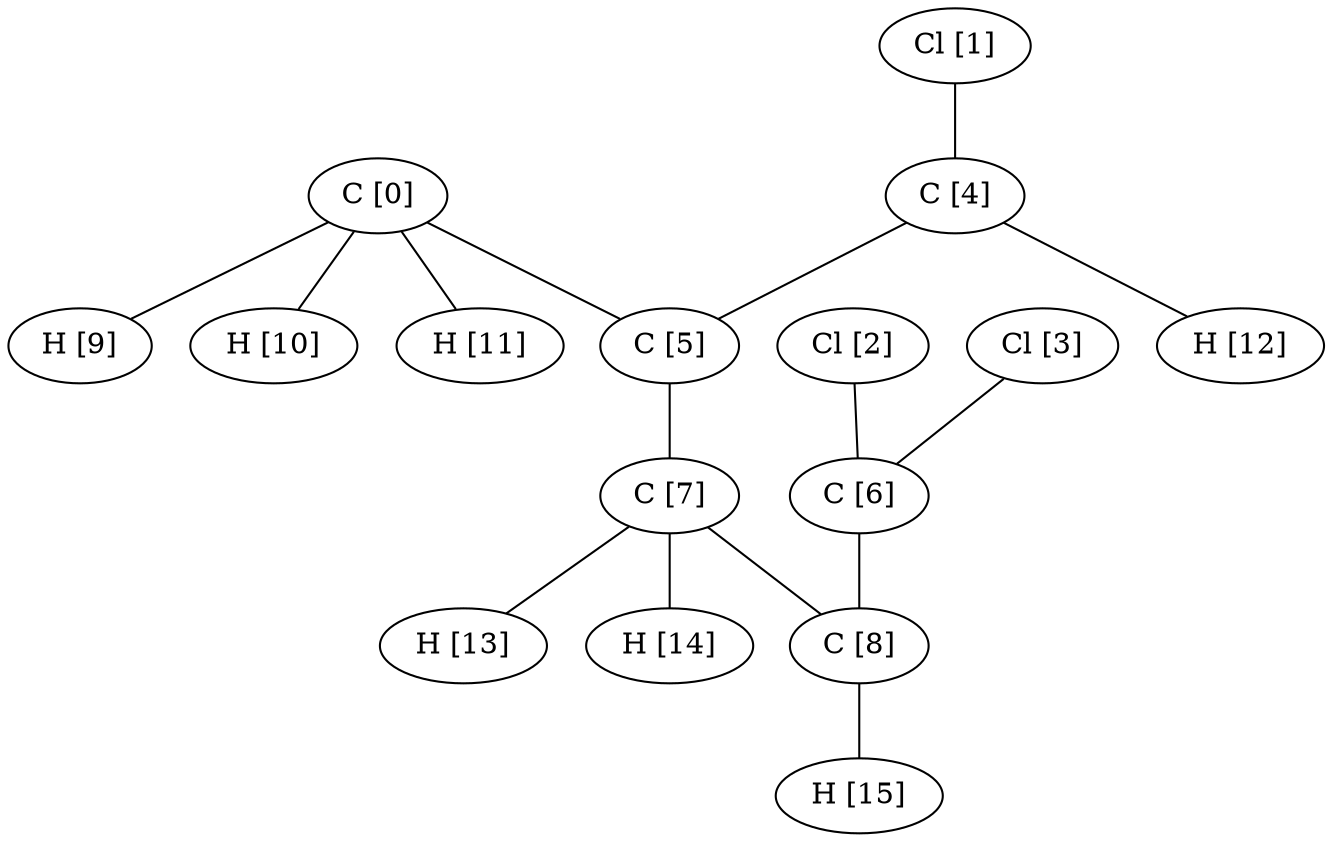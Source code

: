 graph G {
0[label="C [0]"];
1[label="Cl [1]"];
2[label="Cl [2]"];
3[label="Cl [3]"];
4[label="C [4]"];
5[label="C [5]"];
6[label="C [6]"];
7[label="C [7]"];
8[label="C [8]"];
9[label="H [9]"];
10[label="H [10]"];
11[label="H [11]"];
12[label="H [12]"];
13[label="H [13]"];
14[label="H [14]"];
15[label="H [15]"];
0--5 ;
0--9 ;
0--10 ;
0--11 ;
1--4 ;
2--6 ;
3--6 ;
4--5 ;
4--12 ;
5--7 ;
6--8 ;
7--8 ;
7--13 ;
7--14 ;
8--15 ;
}
